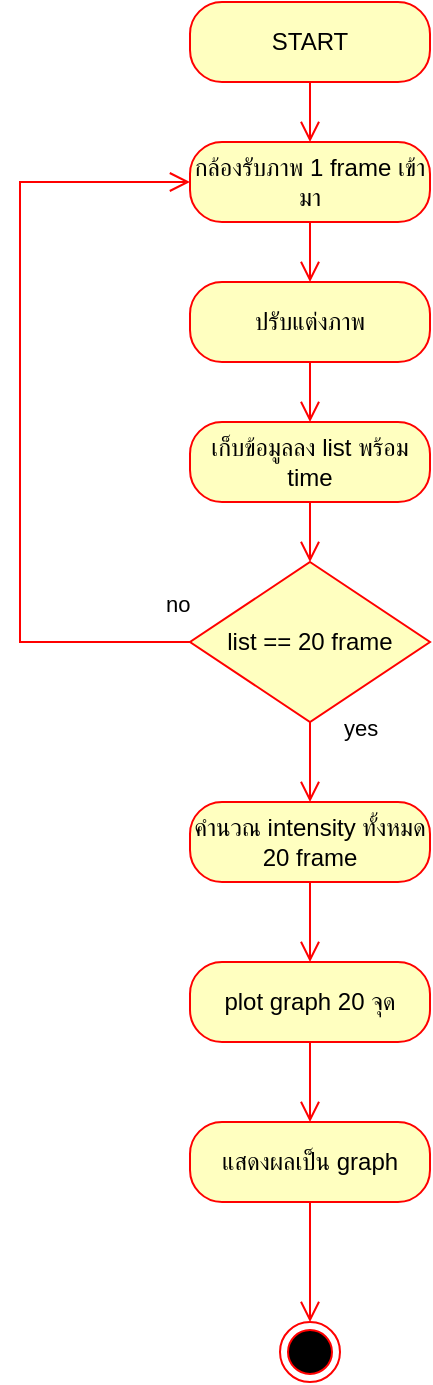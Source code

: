 <mxfile version="16.6.4" type="google"><diagram id="foazbDVS844f5ceetEtV" name="Demo01"><mxGraphModel dx="1278" dy="565" grid="1" gridSize="10" guides="1" tooltips="1" connect="1" arrows="1" fold="1" page="1" pageScale="1" pageWidth="850" pageHeight="1100" math="0" shadow="0"><root><mxCell id="0"/><mxCell id="1" parent="0"/><mxCell id="_pwi185SKyabJbkDDSne-8" value="START" style="rounded=1;whiteSpace=wrap;html=1;arcSize=40;fontColor=#000000;fillColor=#ffffc0;strokeColor=#ff0000;" vertex="1" parent="1"><mxGeometry x="365" y="20" width="120" height="40" as="geometry"/></mxCell><mxCell id="_pwi185SKyabJbkDDSne-9" value="" style="edgeStyle=orthogonalEdgeStyle;html=1;verticalAlign=bottom;endArrow=open;endSize=8;strokeColor=#ff0000;rounded=0;" edge="1" source="_pwi185SKyabJbkDDSne-8" parent="1" target="_pwi185SKyabJbkDDSne-10"><mxGeometry relative="1" as="geometry"><mxPoint x="80" y="220" as="targetPoint"/></mxGeometry></mxCell><mxCell id="_pwi185SKyabJbkDDSne-10" value="กล้องรับภาพ 1 frame เข้ามา" style="rounded=1;whiteSpace=wrap;html=1;arcSize=40;fontColor=#000000;fillColor=#ffffc0;strokeColor=#ff0000;" vertex="1" parent="1"><mxGeometry x="365" y="90" width="120" height="40" as="geometry"/></mxCell><mxCell id="_pwi185SKyabJbkDDSne-11" value="" style="edgeStyle=orthogonalEdgeStyle;html=1;verticalAlign=bottom;endArrow=open;endSize=8;strokeColor=#ff0000;rounded=0;" edge="1" source="_pwi185SKyabJbkDDSne-10" parent="1" target="_pwi185SKyabJbkDDSne-12"><mxGeometry relative="1" as="geometry"><mxPoint x="220" y="330" as="targetPoint"/></mxGeometry></mxCell><mxCell id="_pwi185SKyabJbkDDSne-12" value="ปรับแต่งภาพ" style="rounded=1;whiteSpace=wrap;html=1;arcSize=40;fontColor=#000000;fillColor=#ffffc0;strokeColor=#ff0000;" vertex="1" parent="1"><mxGeometry x="365" y="160" width="120" height="40" as="geometry"/></mxCell><mxCell id="_pwi185SKyabJbkDDSne-13" value="" style="edgeStyle=orthogonalEdgeStyle;html=1;verticalAlign=bottom;endArrow=open;endSize=8;strokeColor=#ff0000;rounded=0;" edge="1" source="_pwi185SKyabJbkDDSne-12" parent="1" target="_pwi185SKyabJbkDDSne-15"><mxGeometry relative="1" as="geometry"><mxPoint x="420" y="300" as="targetPoint"/></mxGeometry></mxCell><mxCell id="_pwi185SKyabJbkDDSne-15" value="เก็บข้อมูลลง list พร้อม time" style="rounded=1;whiteSpace=wrap;html=1;arcSize=40;fontColor=#000000;fillColor=#ffffc0;strokeColor=#ff0000;" vertex="1" parent="1"><mxGeometry x="365" y="230" width="120" height="40" as="geometry"/></mxCell><mxCell id="_pwi185SKyabJbkDDSne-16" value="" style="edgeStyle=orthogonalEdgeStyle;html=1;verticalAlign=bottom;endArrow=open;endSize=8;strokeColor=#ff0000;rounded=0;" edge="1" source="_pwi185SKyabJbkDDSne-15" parent="1" target="_pwi185SKyabJbkDDSne-17"><mxGeometry relative="1" as="geometry"><mxPoint x="630" y="350" as="targetPoint"/></mxGeometry></mxCell><mxCell id="_pwi185SKyabJbkDDSne-17" value="list == 20 frame" style="rhombus;whiteSpace=wrap;html=1;fillColor=#ffffc0;strokeColor=#ff0000;" vertex="1" parent="1"><mxGeometry x="365" y="300" width="120" height="80" as="geometry"/></mxCell><mxCell id="_pwi185SKyabJbkDDSne-18" value="no" style="edgeStyle=orthogonalEdgeStyle;html=1;align=left;verticalAlign=bottom;endArrow=open;endSize=8;strokeColor=#ff0000;rounded=0;exitX=0;exitY=0.5;exitDx=0;exitDy=0;entryX=0;entryY=0.5;entryDx=0;entryDy=0;" edge="1" source="_pwi185SKyabJbkDDSne-17" parent="1" target="_pwi185SKyabJbkDDSne-10"><mxGeometry x="-0.929" y="-10" relative="1" as="geometry"><mxPoint x="560" y="340" as="targetPoint"/><Array as="points"><mxPoint x="280" y="340"/><mxPoint x="280" y="110"/></Array><mxPoint as="offset"/></mxGeometry></mxCell><mxCell id="_pwi185SKyabJbkDDSne-19" value="yes" style="edgeStyle=orthogonalEdgeStyle;html=1;align=left;verticalAlign=top;endArrow=open;endSize=8;strokeColor=#ff0000;rounded=0;" edge="1" source="_pwi185SKyabJbkDDSne-17" parent="1" target="_pwi185SKyabJbkDDSne-22"><mxGeometry x="-1" y="18" relative="1" as="geometry"><mxPoint x="420" y="420" as="targetPoint"/><mxPoint x="-3" y="-10" as="offset"/></mxGeometry></mxCell><mxCell id="_pwi185SKyabJbkDDSne-22" value="คำนวณ intensity ทั้งหมด 20 frame" style="rounded=1;whiteSpace=wrap;html=1;arcSize=40;fontColor=#000000;fillColor=#ffffc0;strokeColor=#ff0000;" vertex="1" parent="1"><mxGeometry x="365" y="420" width="120" height="40" as="geometry"/></mxCell><mxCell id="_pwi185SKyabJbkDDSne-23" value="" style="edgeStyle=orthogonalEdgeStyle;html=1;verticalAlign=bottom;endArrow=open;endSize=8;strokeColor=#ff0000;rounded=0;" edge="1" source="_pwi185SKyabJbkDDSne-22" parent="1" target="_pwi185SKyabJbkDDSne-25"><mxGeometry relative="1" as="geometry"><mxPoint x="180" y="540" as="targetPoint"/></mxGeometry></mxCell><mxCell id="_pwi185SKyabJbkDDSne-25" value="plot graph 20 จุด" style="rounded=1;whiteSpace=wrap;html=1;arcSize=40;fontColor=#000000;fillColor=#ffffc0;strokeColor=#ff0000;" vertex="1" parent="1"><mxGeometry x="365" y="500" width="120" height="40" as="geometry"/></mxCell><mxCell id="_pwi185SKyabJbkDDSne-26" value="" style="edgeStyle=orthogonalEdgeStyle;html=1;verticalAlign=bottom;endArrow=open;endSize=8;strokeColor=#ff0000;rounded=0;" edge="1" source="_pwi185SKyabJbkDDSne-25" parent="1" target="_pwi185SKyabJbkDDSne-27"><mxGeometry relative="1" as="geometry"><mxPoint x="370" y="620" as="targetPoint"/></mxGeometry></mxCell><mxCell id="_pwi185SKyabJbkDDSne-27" value="แสดงผลเป็น graph" style="rounded=1;whiteSpace=wrap;html=1;arcSize=40;fontColor=#000000;fillColor=#ffffc0;strokeColor=#ff0000;" vertex="1" parent="1"><mxGeometry x="365" y="580" width="120" height="40" as="geometry"/></mxCell><mxCell id="_pwi185SKyabJbkDDSne-28" value="" style="edgeStyle=orthogonalEdgeStyle;html=1;verticalAlign=bottom;endArrow=open;endSize=8;strokeColor=#ff0000;rounded=0;" edge="1" source="_pwi185SKyabJbkDDSne-27" parent="1" target="_pwi185SKyabJbkDDSne-29"><mxGeometry relative="1" as="geometry"><mxPoint x="400" y="780" as="targetPoint"/></mxGeometry></mxCell><mxCell id="_pwi185SKyabJbkDDSne-29" value="" style="ellipse;html=1;shape=endState;fillColor=#000000;strokeColor=#ff0000;" vertex="1" parent="1"><mxGeometry x="410" y="680" width="30" height="30" as="geometry"/></mxCell></root></mxGraphModel></diagram></mxfile>
